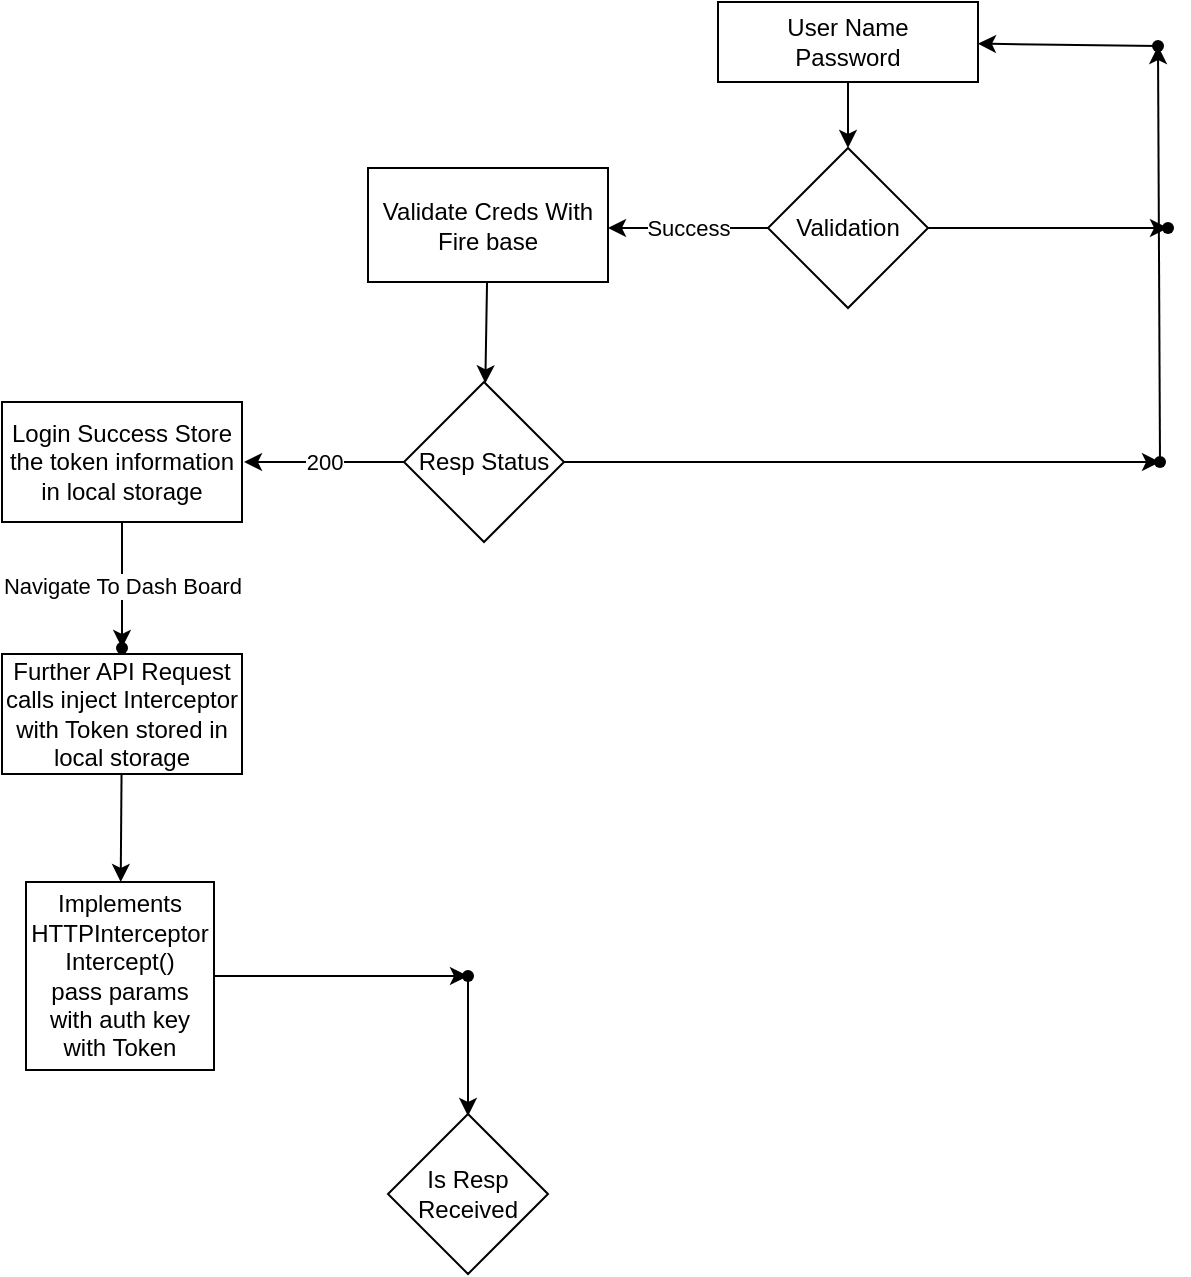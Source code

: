 <mxfile>
    <diagram id="hsXuIXgvFik9oFocFumZ" name="Page-1">
        <mxGraphModel dx="1002" dy="415" grid="1" gridSize="10" guides="1" tooltips="1" connect="1" arrows="1" fold="1" page="1" pageScale="1" pageWidth="850" pageHeight="1100" math="0" shadow="0">
            <root>
                <mxCell id="0"/>
                <mxCell id="1" parent="0"/>
                <mxCell id="17" value="" style="edgeStyle=none;html=1;" edge="1" parent="1" source="14" target="16">
                    <mxGeometry relative="1" as="geometry"/>
                </mxCell>
                <mxCell id="14" value="User Name&lt;br&gt;Password" style="rounded=0;whiteSpace=wrap;html=1;" vertex="1" parent="1">
                    <mxGeometry x="393" y="20" width="130" height="40" as="geometry"/>
                </mxCell>
                <mxCell id="19" value="Success" style="edgeStyle=none;html=1;" edge="1" parent="1" source="16">
                    <mxGeometry relative="1" as="geometry">
                        <mxPoint x="338" y="133" as="targetPoint"/>
                    </mxGeometry>
                </mxCell>
                <mxCell id="44" value="" style="edgeStyle=none;html=1;" edge="1" parent="1" source="16" target="43">
                    <mxGeometry relative="1" as="geometry"/>
                </mxCell>
                <mxCell id="16" value="Validation" style="rhombus;whiteSpace=wrap;html=1;" vertex="1" parent="1">
                    <mxGeometry x="418" y="93" width="80" height="80" as="geometry"/>
                </mxCell>
                <mxCell id="26" value="" style="edgeStyle=none;html=1;" edge="1" parent="1" source="24" target="25">
                    <mxGeometry relative="1" as="geometry"/>
                </mxCell>
                <mxCell id="24" value="Validate Creds With&lt;br&gt;Fire base" style="rounded=0;whiteSpace=wrap;html=1;" vertex="1" parent="1">
                    <mxGeometry x="218" y="103" width="120" height="57" as="geometry"/>
                </mxCell>
                <mxCell id="30" value="200" style="edgeStyle=none;html=1;" edge="1" parent="1" source="25">
                    <mxGeometry relative="1" as="geometry">
                        <mxPoint x="156" y="250" as="targetPoint"/>
                    </mxGeometry>
                </mxCell>
                <mxCell id="42" value="" style="edgeStyle=none;html=1;" edge="1" parent="1" source="25" target="41">
                    <mxGeometry relative="1" as="geometry"/>
                </mxCell>
                <mxCell id="25" value="Resp Status" style="rhombus;whiteSpace=wrap;html=1;" vertex="1" parent="1">
                    <mxGeometry x="236" y="210" width="80" height="80" as="geometry"/>
                </mxCell>
                <mxCell id="46" value="Navigate To Dash Board" style="edgeStyle=none;html=1;" edge="1" parent="1" source="31" target="45">
                    <mxGeometry relative="1" as="geometry"/>
                </mxCell>
                <mxCell id="31" value="Login Success Store the token information&lt;br&gt;in local storage" style="rounded=0;whiteSpace=wrap;html=1;" vertex="1" parent="1">
                    <mxGeometry x="35" y="220" width="120" height="60" as="geometry"/>
                </mxCell>
                <mxCell id="39" value="" style="edgeStyle=none;html=1;exitX=0.42;exitY=0.72;exitDx=0;exitDy=0;exitPerimeter=0;" edge="1" parent="1" source="41" target="38">
                    <mxGeometry relative="1" as="geometry">
                        <mxPoint x="613" y="210" as="sourcePoint"/>
                    </mxGeometry>
                </mxCell>
                <mxCell id="40" value="" style="edgeStyle=none;html=1;" edge="1" parent="1" source="38" target="14">
                    <mxGeometry relative="1" as="geometry"/>
                </mxCell>
                <mxCell id="38" value="" style="shape=waypoint;sketch=0;size=6;pointerEvents=1;points=[];fillColor=default;resizable=0;rotatable=0;perimeter=centerPerimeter;snapToPoint=1;" vertex="1" parent="1">
                    <mxGeometry x="603" y="32" width="20" height="20" as="geometry"/>
                </mxCell>
                <mxCell id="41" value="" style="shape=waypoint;sketch=0;size=6;pointerEvents=1;points=[];fillColor=default;resizable=0;rotatable=0;perimeter=centerPerimeter;snapToPoint=1;" vertex="1" parent="1">
                    <mxGeometry x="604" y="240" width="20" height="20" as="geometry"/>
                </mxCell>
                <mxCell id="43" value="" style="shape=waypoint;sketch=0;size=6;pointerEvents=1;points=[];fillColor=default;resizable=0;rotatable=0;perimeter=centerPerimeter;snapToPoint=1;" vertex="1" parent="1">
                    <mxGeometry x="608" y="123" width="20" height="20" as="geometry"/>
                </mxCell>
                <mxCell id="45" value="" style="shape=waypoint;sketch=0;size=6;pointerEvents=1;points=[];fillColor=default;resizable=0;rotatable=0;perimeter=centerPerimeter;snapToPoint=1;rounded=0;" vertex="1" parent="1">
                    <mxGeometry x="85" y="333" width="20" height="20" as="geometry"/>
                </mxCell>
                <mxCell id="49" value="" style="edgeStyle=none;html=1;" edge="1" parent="1" source="47" target="48">
                    <mxGeometry relative="1" as="geometry"/>
                </mxCell>
                <mxCell id="47" value="Further API Request calls inject Interceptor with Token stored in local storage" style="rounded=0;whiteSpace=wrap;html=1;" vertex="1" parent="1">
                    <mxGeometry x="35" y="346" width="120" height="60" as="geometry"/>
                </mxCell>
                <mxCell id="51" value="" style="edgeStyle=none;html=1;" edge="1" parent="1" source="48" target="50">
                    <mxGeometry relative="1" as="geometry"/>
                </mxCell>
                <mxCell id="48" value="Implements HTTPInterceptor&lt;br&gt;Intercept()&lt;br&gt;pass params with auth key with Token" style="whiteSpace=wrap;html=1;aspect=fixed;" vertex="1" parent="1">
                    <mxGeometry x="47" y="460" width="94" height="94" as="geometry"/>
                </mxCell>
                <mxCell id="53" value="" style="edgeStyle=none;html=1;" edge="1" parent="1" source="50">
                    <mxGeometry relative="1" as="geometry">
                        <mxPoint x="268" y="577" as="targetPoint"/>
                    </mxGeometry>
                </mxCell>
                <mxCell id="50" value="" style="shape=waypoint;sketch=0;size=6;pointerEvents=1;points=[];fillColor=default;resizable=0;rotatable=0;perimeter=centerPerimeter;snapToPoint=1;" vertex="1" parent="1">
                    <mxGeometry x="258" y="497" width="20" height="20" as="geometry"/>
                </mxCell>
                <mxCell id="54" value="Is Resp Received" style="rhombus;whiteSpace=wrap;html=1;" vertex="1" parent="1">
                    <mxGeometry x="228" y="576" width="80" height="80" as="geometry"/>
                </mxCell>
            </root>
        </mxGraphModel>
    </diagram>
</mxfile>